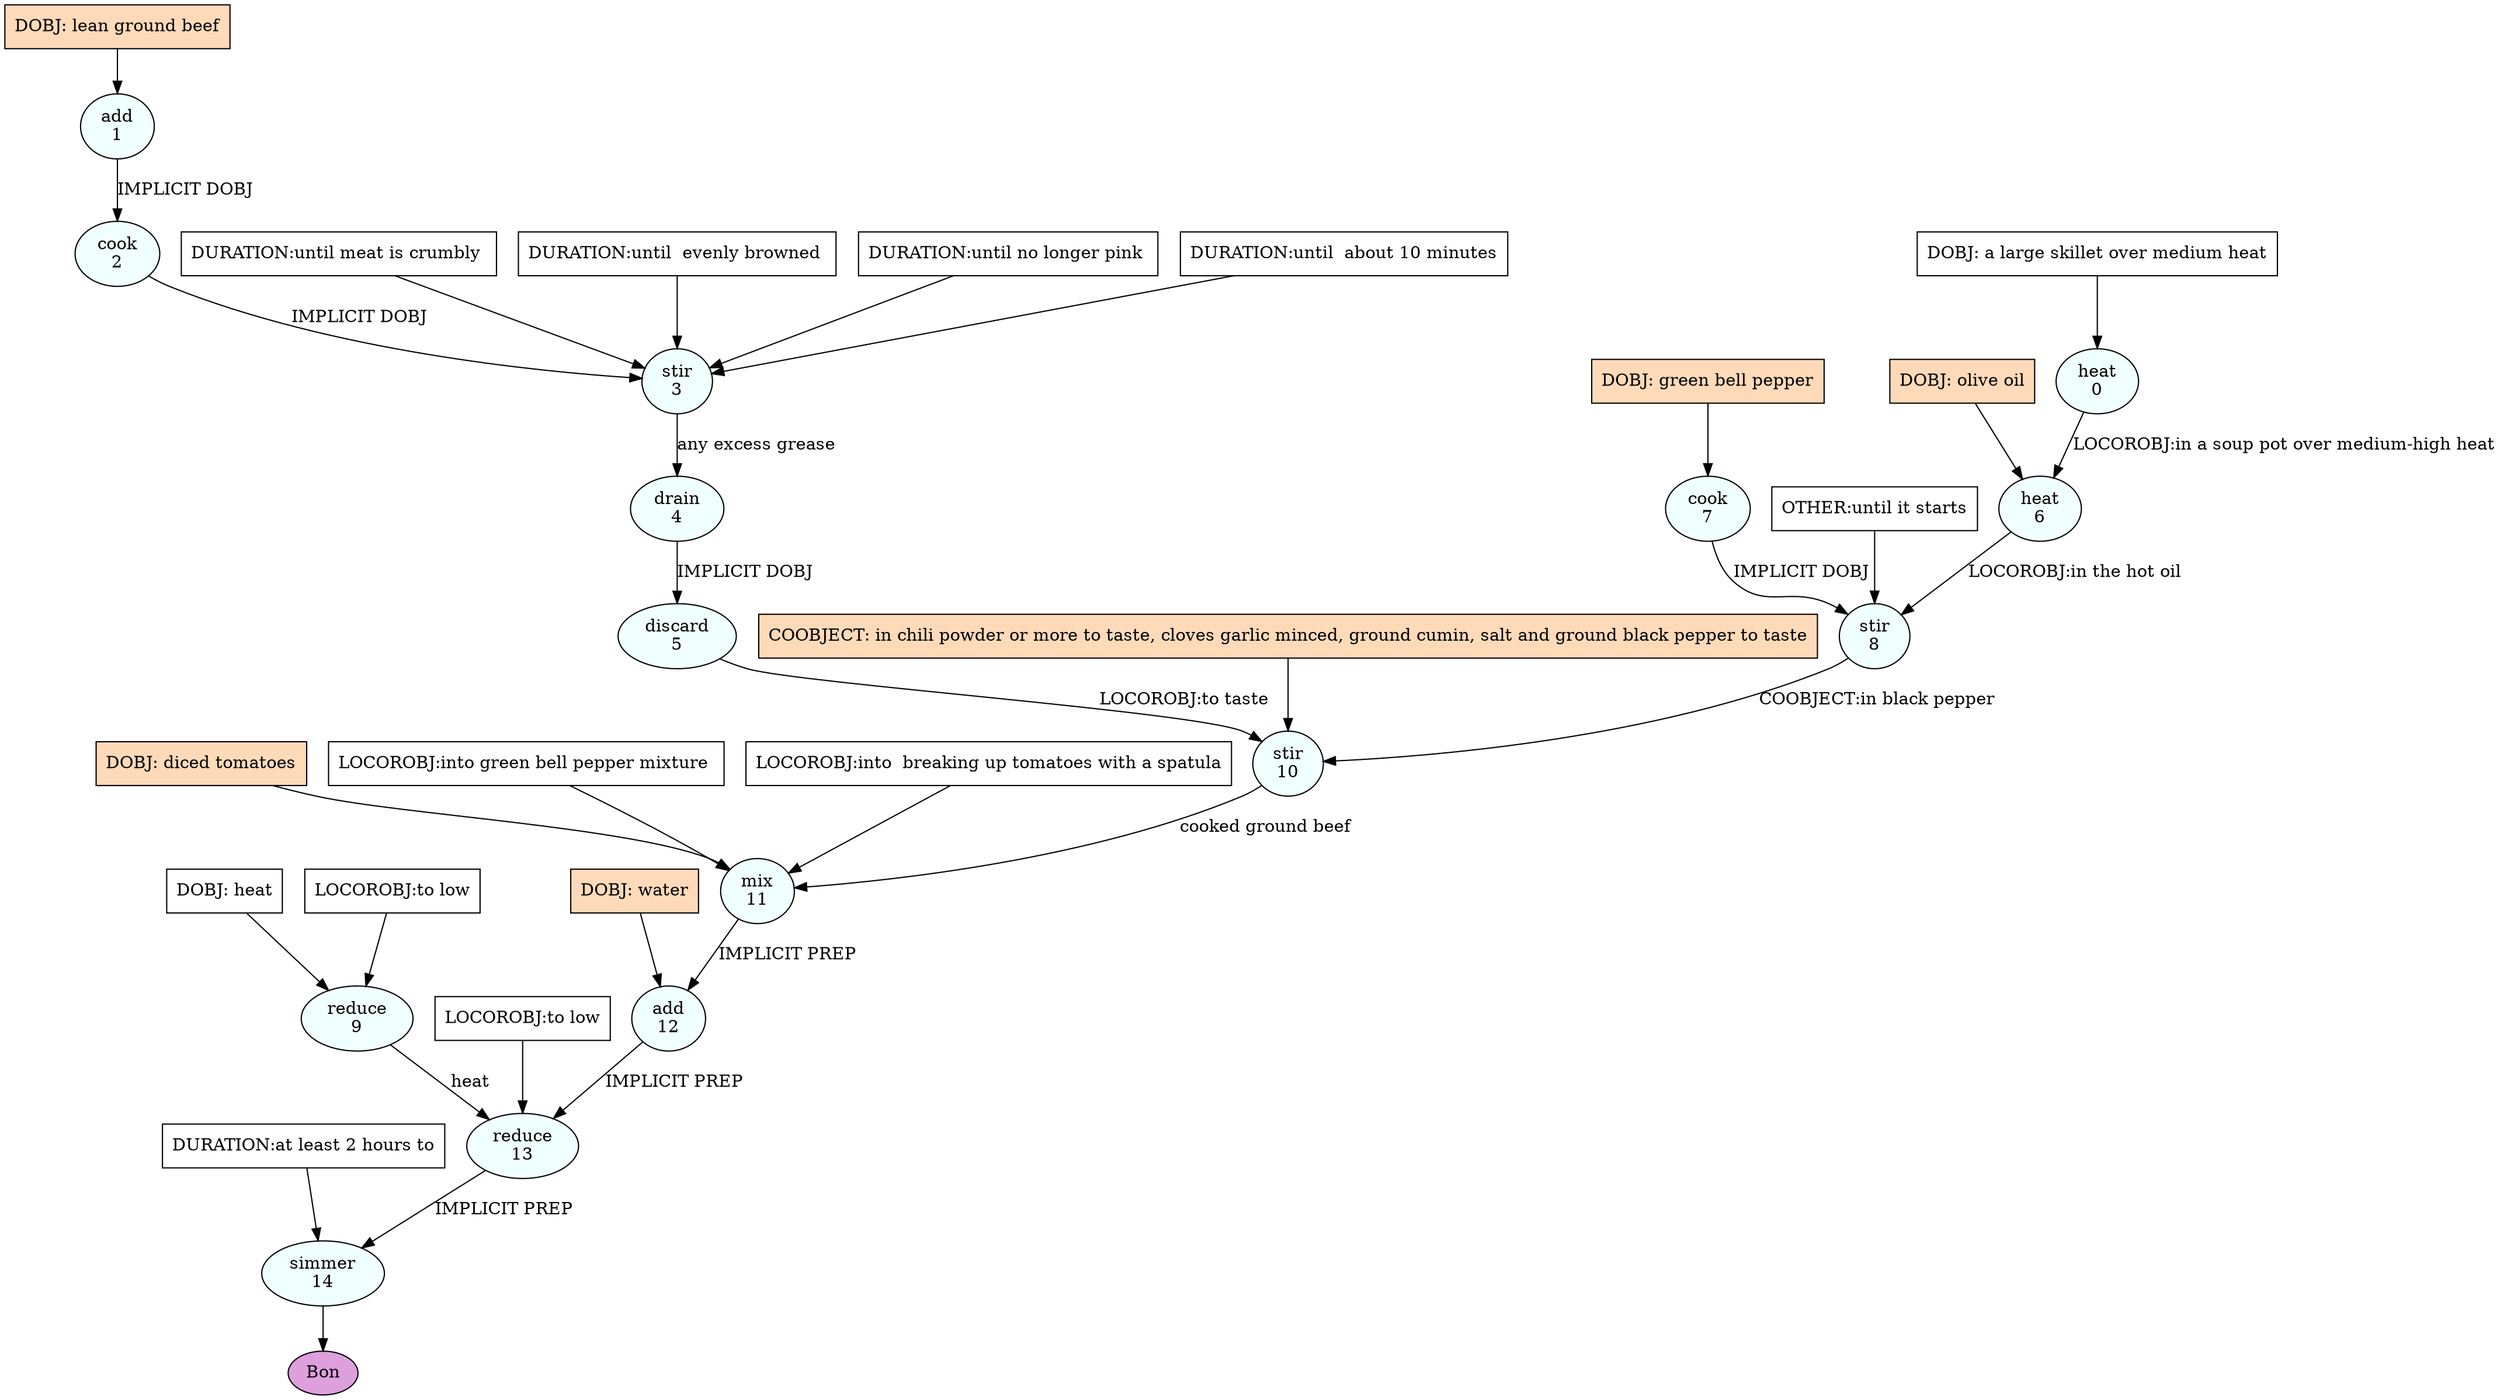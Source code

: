 digraph recipe {
E0[label="heat
0", shape=oval, style=filled, fillcolor=azure]
E1[label="add
1", shape=oval, style=filled, fillcolor=azure]
E2[label="cook
2", shape=oval, style=filled, fillcolor=azure]
E3[label="stir
3", shape=oval, style=filled, fillcolor=azure]
E4[label="drain
4", shape=oval, style=filled, fillcolor=azure]
E5[label="discard
5", shape=oval, style=filled, fillcolor=azure]
E6[label="heat
6", shape=oval, style=filled, fillcolor=azure]
E7[label="cook
7", shape=oval, style=filled, fillcolor=azure]
E8[label="stir
8", shape=oval, style=filled, fillcolor=azure]
E9[label="reduce
9", shape=oval, style=filled, fillcolor=azure]
E10[label="stir
10", shape=oval, style=filled, fillcolor=azure]
E11[label="mix
11", shape=oval, style=filled, fillcolor=azure]
E12[label="add
12", shape=oval, style=filled, fillcolor=azure]
E13[label="reduce
13", shape=oval, style=filled, fillcolor=azure]
E14[label="simmer
14", shape=oval, style=filled, fillcolor=azure]
D1[label="DOBJ: lean ground beef", shape=box, style=filled, fillcolor=peachpuff]
D1 -> E1
D0[label="DOBJ: a large skillet over medium heat", shape=box, style=filled, fillcolor=white]
D0 -> E0
D9[label="DOBJ: heat", shape=box, style=filled, fillcolor=white]
D9 -> E9
P9_0[label="LOCOROBJ:to low", shape=box, style=filled, fillcolor=white]
P9_0 -> E9
D7[label="DOBJ: green bell pepper", shape=box, style=filled, fillcolor=peachpuff]
D7 -> E7
E1 -> E2 [label="IMPLICIT DOBJ"]
E2 -> E3 [label="IMPLICIT DOBJ"]
P3_0_0[label="DURATION:until meat is crumbly ", shape=box, style=filled, fillcolor=white]
P3_0_0 -> E3
P3_0_1[label="DURATION:until  evenly browned ", shape=box, style=filled, fillcolor=white]
P3_0_1 -> E3
P3_0_2[label="DURATION:until no longer pink ", shape=box, style=filled, fillcolor=white]
P3_0_2 -> E3
P3_0_3[label="DURATION:until  about 10 minutes", shape=box, style=filled, fillcolor=white]
P3_0_3 -> E3
E3 -> E4 [label="any excess grease"]
E4 -> E5 [label="IMPLICIT DOBJ"]
D6_ing[label="DOBJ: olive oil", shape=box, style=filled, fillcolor=peachpuff]
D6_ing -> E6
E0 -> E6 [label="LOCOROBJ:in a soup pot over medium-high heat"]
E7 -> E8 [label="IMPLICIT DOBJ"]
E6 -> E8 [label="LOCOROBJ:in the hot oil"]
P8_1_0[label="OTHER:until it starts", shape=box, style=filled, fillcolor=white]
P8_1_0 -> E8
P10_0_ing[label="COOBJECT: in chili powder or more to taste, cloves garlic minced, ground cumin, salt and ground black pepper to taste", shape=box, style=filled, fillcolor=peachpuff]
P10_0_ing -> E10
E8 -> E10 [label="COOBJECT:in black pepper"]
E5 -> E10 [label="LOCOROBJ:to taste"]
D11_ing[label="DOBJ: diced tomatoes", shape=box, style=filled, fillcolor=peachpuff]
D11_ing -> E11
E10 -> E11 [label="cooked ground beef"]
P11_0_0[label="LOCOROBJ:into green bell pepper mixture ", shape=box, style=filled, fillcolor=white]
P11_0_0 -> E11
P11_0_1[label="LOCOROBJ:into  breaking up tomatoes with a spatula", shape=box, style=filled, fillcolor=white]
P11_0_1 -> E11
D12_ing[label="DOBJ: water", shape=box, style=filled, fillcolor=peachpuff]
D12_ing -> E12
E11 -> E12 [label="IMPLICIT PREP"]
E9 -> E13 [label="heat"]
E12 -> E13 [label="IMPLICIT PREP"]
P13_1_0[label="LOCOROBJ:to low", shape=box, style=filled, fillcolor=white]
P13_1_0 -> E13
E13 -> E14 [label="IMPLICIT PREP"]
P14_1_0[label="DURATION:at least 2 hours to", shape=box, style=filled, fillcolor=white]
P14_1_0 -> E14
EOR[label="Bon", shape=oval, style=filled, fillcolor=plum]
E14 -> EOR
}
